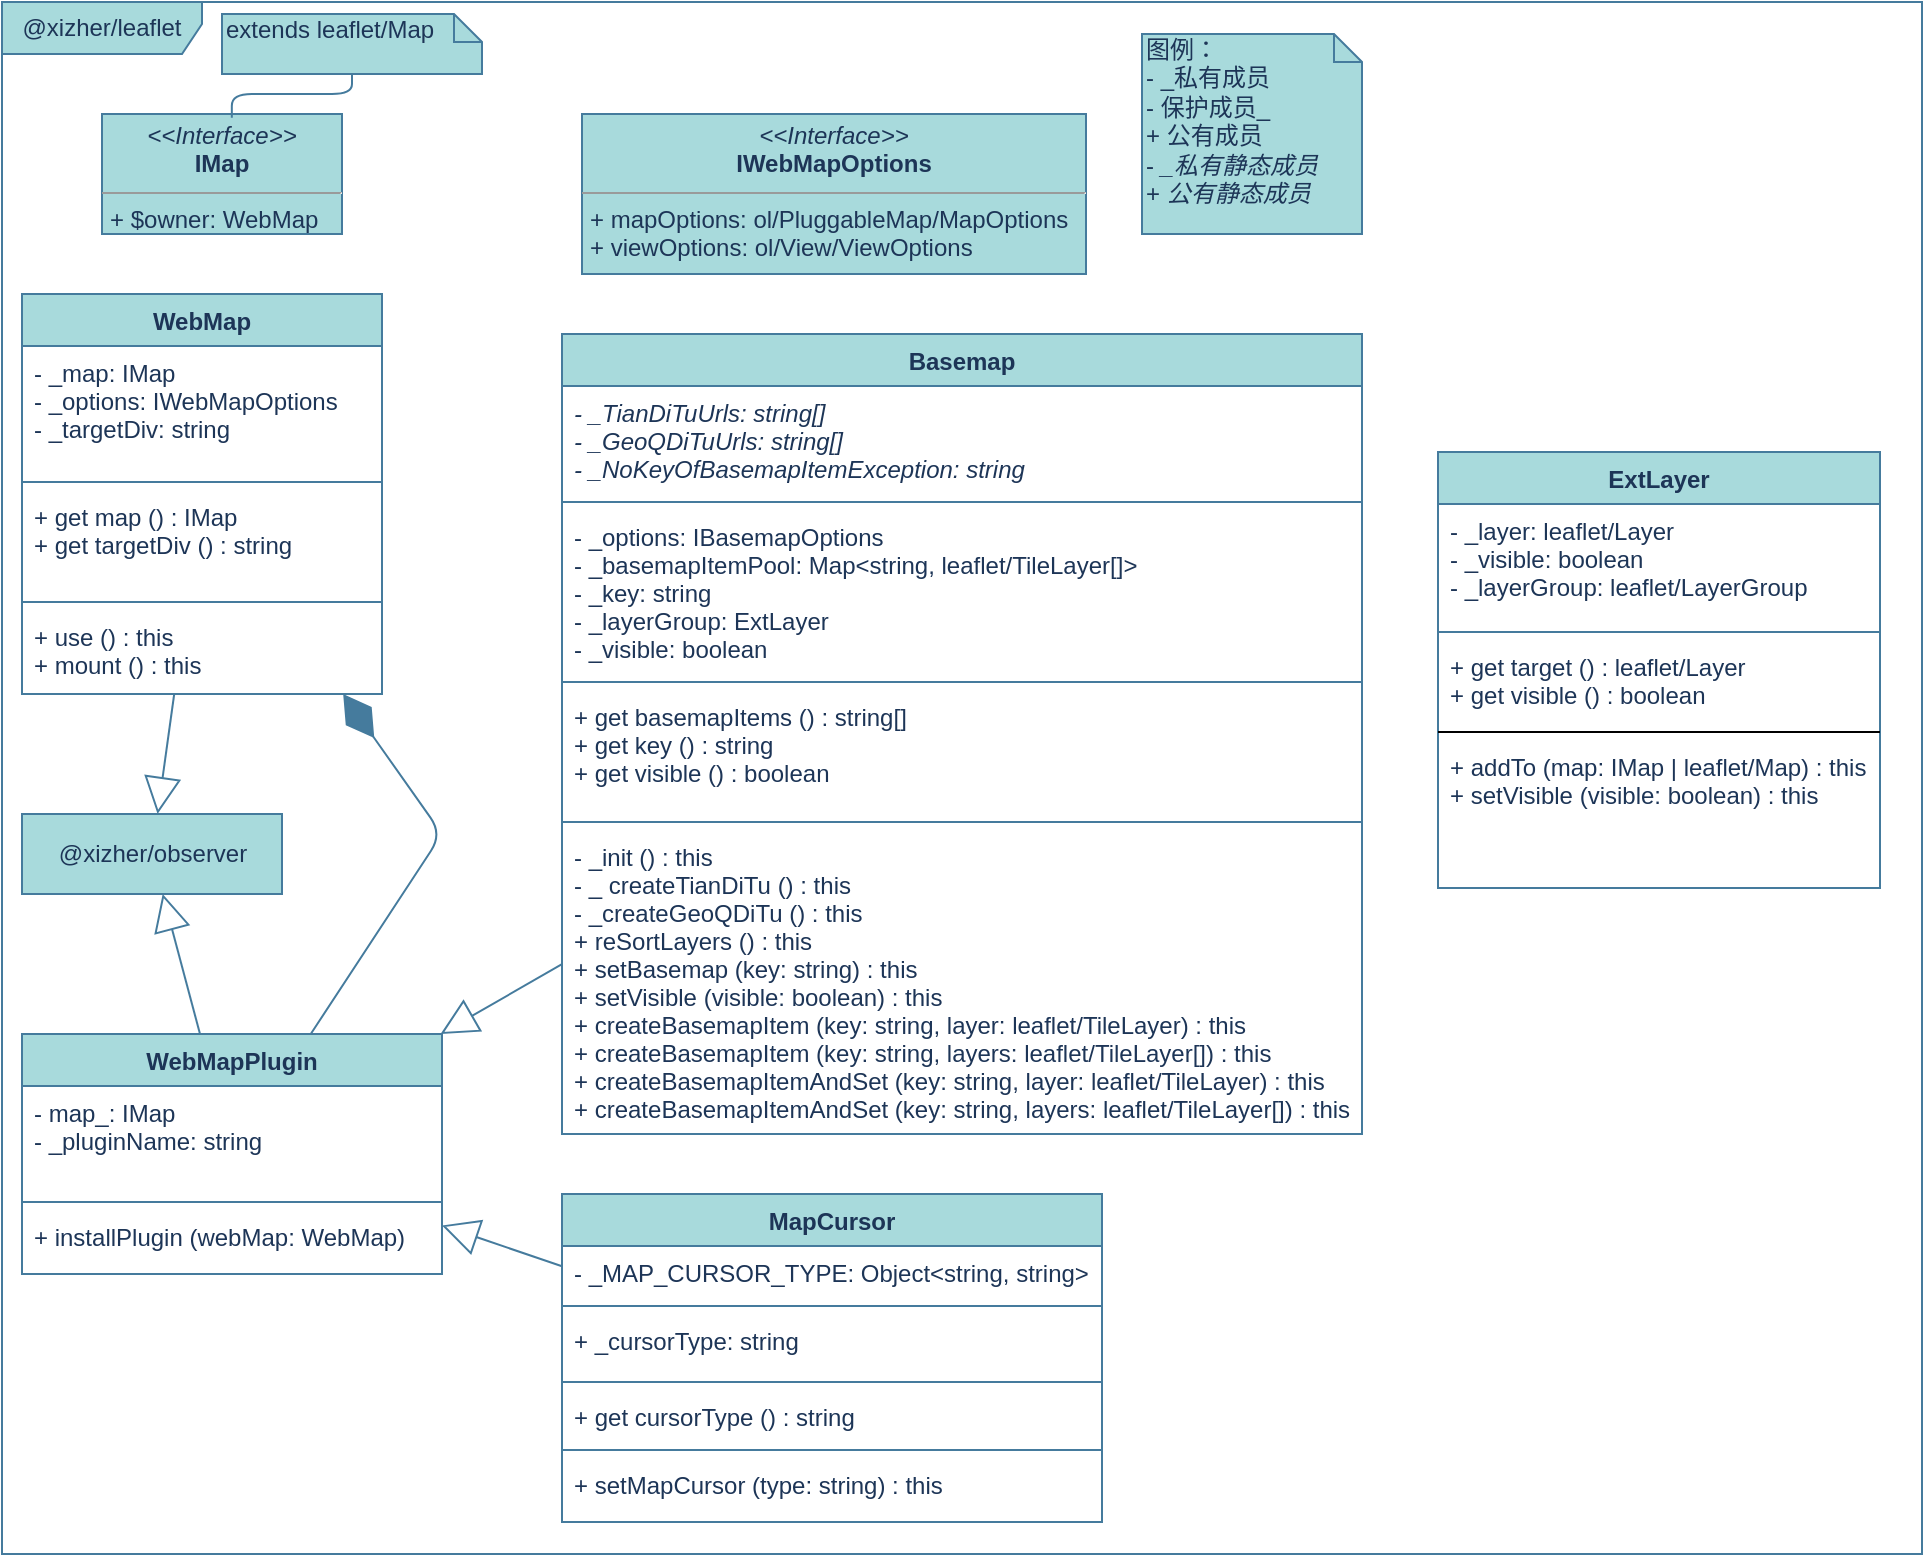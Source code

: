 <mxfile pages="1">
    <diagram id="DqdifTHHVnfIUrJruRQs" name="Page-1">
        <mxGraphModel dx="507" dy="264" grid="0" gridSize="10" guides="1" tooltips="1" connect="1" arrows="1" fold="1" page="0" pageScale="1" pageWidth="827" pageHeight="1169" background="#ffffff" math="0" shadow="0">
            <root>
                <mxCell id="0"/>
                <mxCell id="1" parent="0"/>
                <mxCell id="2" value="&lt;div&gt;图例：&lt;/div&gt;&lt;div&gt;- _私有成员&lt;/div&gt;&lt;div&gt;- 保护成员_&lt;/div&gt;&lt;div&gt;+ 公有成员&lt;/div&gt;&lt;div&gt;- &lt;i&gt;_私有静态成员&lt;/i&gt;&lt;/div&gt;&lt;div&gt;+ &lt;i&gt;公有静态成员&lt;/i&gt;&lt;/div&gt;" style="shape=note;whiteSpace=wrap;html=1;size=14;verticalAlign=top;align=left;spacingTop=-6;fillColor=#A8DADC;strokeColor=#457B9D;fontColor=#1D3557;" parent="1" vertex="1">
                    <mxGeometry x="580" y="140" width="110" height="100" as="geometry"/>
                </mxCell>
                <mxCell id="4" value="@xizher/leaflet" style="shape=umlFrame;whiteSpace=wrap;html=1;width=100;height=26;fillColor=#A8DADC;strokeColor=#457B9D;fontColor=#1D3557;" parent="1" vertex="1">
                    <mxGeometry x="10" y="124" width="960" height="776" as="geometry"/>
                </mxCell>
                <mxCell id="5" value="&lt;p style=&quot;margin: 0px ; margin-top: 4px ; text-align: center&quot;&gt;&lt;i&gt;&amp;lt;&amp;lt;Interface&amp;gt;&amp;gt;&lt;/i&gt;&lt;br&gt;&lt;b&gt;IMap&lt;/b&gt;&lt;/p&gt;&lt;hr size=&quot;1&quot;&gt;&lt;p style=&quot;margin: 0px ; margin-left: 4px&quot;&gt;+ $owner: WebMap&lt;/p&gt;&lt;p style=&quot;margin: 0px ; margin-left: 4px&quot;&gt;&lt;br&gt;&lt;/p&gt;" style="verticalAlign=top;align=left;overflow=fill;fontSize=12;fontFamily=Helvetica;html=1;fillColor=#A8DADC;strokeColor=#457B9D;fontColor=#1D3557;" parent="1" vertex="1">
                    <mxGeometry x="60" y="180" width="120" height="60" as="geometry"/>
                </mxCell>
                <mxCell id="8" value="extends leaflet/Map" style="shape=note;whiteSpace=wrap;html=1;size=14;verticalAlign=top;align=left;spacingTop=-6;fillColor=#A8DADC;strokeColor=#457B9D;fontColor=#1D3557;" parent="1" vertex="1">
                    <mxGeometry x="120" y="130" width="130" height="30" as="geometry"/>
                </mxCell>
                <mxCell id="9" value="" style="endArrow=none;html=1;edgeStyle=orthogonalEdgeStyle;entryX=0.5;entryY=1;entryDx=0;entryDy=0;entryPerimeter=0;exitX=0.541;exitY=0.032;exitDx=0;exitDy=0;exitPerimeter=0;strokeColor=#457B9D;fontColor=#1D3557;labelBackgroundColor=#F1FAEE;" parent="1" source="5" target="8" edge="1">
                    <mxGeometry relative="1" as="geometry">
                        <mxPoint x="30" y="280" as="sourcePoint"/>
                        <mxPoint x="190" y="280" as="targetPoint"/>
                    </mxGeometry>
                </mxCell>
                <mxCell id="10" value="" style="resizable=0;html=1;align=left;verticalAlign=bottom;fontSize=10;fillColor=#A8DADC;strokeColor=#457B9D;fontColor=#1D3557;labelBackgroundColor=#F1FAEE;" parent="9" connectable="0" vertex="1">
                    <mxGeometry x="-1" relative="1" as="geometry"/>
                </mxCell>
                <mxCell id="11" value="" style="resizable=0;html=1;align=right;verticalAlign=bottom;fontSize=10;fillColor=#A8DADC;strokeColor=#457B9D;fontColor=#1D3557;labelBackgroundColor=#F1FAEE;" parent="9" connectable="0" vertex="1">
                    <mxGeometry x="1" relative="1" as="geometry"/>
                </mxCell>
                <mxCell id="15" value="WebMap" style="swimlane;fontStyle=1;align=center;verticalAlign=top;childLayout=stackLayout;horizontal=1;startSize=26;horizontalStack=0;resizeParent=1;resizeParentMax=0;resizeLast=0;collapsible=1;marginBottom=0;fillColor=#A8DADC;strokeColor=#457B9D;fontColor=#1D3557;" parent="1" vertex="1">
                    <mxGeometry x="20" y="270" width="180" height="200" as="geometry"/>
                </mxCell>
                <mxCell id="16" value="- _map: IMap&#10;- _options: IWebMapOptions&#10;- _targetDiv: string" style="text;strokeColor=none;fillColor=none;align=left;verticalAlign=top;spacingLeft=4;spacingRight=4;overflow=hidden;rotatable=0;points=[[0,0.5],[1,0.5]];portConstraint=eastwest;fontColor=#1D3557;" parent="15" vertex="1">
                    <mxGeometry y="26" width="180" height="64" as="geometry"/>
                </mxCell>
                <mxCell id="19" value="" style="line;strokeWidth=1;fillColor=none;align=left;verticalAlign=middle;spacingTop=-1;spacingLeft=3;spacingRight=3;rotatable=0;labelPosition=right;points=[];portConstraint=eastwest;strokeColor=#457B9D;fontColor=#1D3557;labelBackgroundColor=#F1FAEE;" parent="15" vertex="1">
                    <mxGeometry y="90" width="180" height="8" as="geometry"/>
                </mxCell>
                <mxCell id="18" value="+ get map () : IMap&#10;+ get targetDiv () : string" style="text;strokeColor=none;fillColor=none;align=left;verticalAlign=top;spacingLeft=4;spacingRight=4;overflow=hidden;rotatable=0;points=[[0,0.5],[1,0.5]];portConstraint=eastwest;fontColor=#1D3557;" parent="15" vertex="1">
                    <mxGeometry y="98" width="180" height="52" as="geometry"/>
                </mxCell>
                <mxCell id="20" value="" style="line;strokeWidth=1;fillColor=none;align=left;verticalAlign=middle;spacingTop=-1;spacingLeft=3;spacingRight=3;rotatable=0;labelPosition=right;points=[];portConstraint=eastwest;strokeColor=#457B9D;fontColor=#1D3557;labelBackgroundColor=#F1FAEE;" parent="15" vertex="1">
                    <mxGeometry y="150" width="180" height="8" as="geometry"/>
                </mxCell>
                <mxCell id="21" value="+ use () : this&#10;+ mount () : this" style="text;strokeColor=none;fillColor=none;align=left;verticalAlign=top;spacingLeft=4;spacingRight=4;overflow=hidden;rotatable=0;points=[[0,0.5],[1,0.5]];portConstraint=eastwest;fontColor=#1D3557;" parent="15" vertex="1">
                    <mxGeometry y="158" width="180" height="42" as="geometry"/>
                </mxCell>
                <mxCell id="22" value="WebMapPlugin" style="swimlane;fontStyle=1;align=center;verticalAlign=top;childLayout=stackLayout;horizontal=1;startSize=26;horizontalStack=0;resizeParent=1;resizeParentMax=0;resizeLast=0;collapsible=1;marginBottom=0;fillColor=#A8DADC;strokeColor=#457B9D;fontColor=#1D3557;" parent="1" vertex="1">
                    <mxGeometry x="20" y="640" width="210" height="120" as="geometry"/>
                </mxCell>
                <mxCell id="23" value="- map_: IMap&#10;- _pluginName: string" style="text;strokeColor=none;fillColor=none;align=left;verticalAlign=top;spacingLeft=4;spacingRight=4;overflow=hidden;rotatable=0;points=[[0,0.5],[1,0.5]];portConstraint=eastwest;fontColor=#1D3557;" parent="22" vertex="1">
                    <mxGeometry y="26" width="210" height="54" as="geometry"/>
                </mxCell>
                <mxCell id="24" value="" style="line;strokeWidth=1;fillColor=none;align=left;verticalAlign=middle;spacingTop=-1;spacingLeft=3;spacingRight=3;rotatable=0;labelPosition=right;points=[];portConstraint=eastwest;strokeColor=#457B9D;fontColor=#1D3557;labelBackgroundColor=#F1FAEE;" parent="22" vertex="1">
                    <mxGeometry y="80" width="210" height="8" as="geometry"/>
                </mxCell>
                <mxCell id="25" value="+ installPlugin (webMap: WebMap)" style="text;strokeColor=none;fillColor=none;align=left;verticalAlign=top;spacingLeft=4;spacingRight=4;overflow=hidden;rotatable=0;points=[[0,0.5],[1,0.5]];portConstraint=eastwest;fontColor=#1D3557;" parent="22" vertex="1">
                    <mxGeometry y="88" width="210" height="32" as="geometry"/>
                </mxCell>
                <mxCell id="30" value="&lt;p style=&quot;margin: 0px ; margin-top: 4px ; text-align: center&quot;&gt;&lt;i&gt;&amp;lt;&amp;lt;Interface&amp;gt;&amp;gt;&lt;/i&gt;&lt;br&gt;&lt;b&gt;IWebMapOptions&lt;/b&gt;&lt;/p&gt;&lt;hr size=&quot;1&quot;&gt;&lt;p style=&quot;margin: 0px ; margin-left: 4px&quot;&gt;+ mapOptions: ol/PluggableMap/MapOptions&lt;br&gt;+ viewOptions: ol/View/ViewOptions&lt;/p&gt;&lt;p style=&quot;margin: 0px ; margin-left: 4px&quot;&gt;&lt;br&gt;&lt;/p&gt;" style="verticalAlign=top;align=left;overflow=fill;fontSize=12;fontFamily=Helvetica;html=1;fillColor=#A8DADC;strokeColor=#457B9D;fontColor=#1D3557;" parent="1" vertex="1">
                    <mxGeometry x="300" y="180" width="252" height="80" as="geometry"/>
                </mxCell>
                <mxCell id="31" value="" style="endArrow=diamondThin;endFill=1;endSize=24;html=1;strokeColor=#457B9D;fontColor=#1D3557;labelBackgroundColor=#F1FAEE;" parent="1" source="22" target="15" edge="1">
                    <mxGeometry width="160" relative="1" as="geometry">
                        <mxPoint x="290" y="490" as="sourcePoint"/>
                        <mxPoint x="450" y="490" as="targetPoint"/>
                        <Array as="points">
                            <mxPoint x="230" y="540"/>
                        </Array>
                    </mxGeometry>
                </mxCell>
                <mxCell id="32" value="@xizher/observer" style="html=1;fillColor=#A8DADC;strokeColor=#457B9D;fontColor=#1D3557;" parent="1" vertex="1">
                    <mxGeometry x="20" y="530" width="130" height="40" as="geometry"/>
                </mxCell>
                <mxCell id="34" value="" style="endArrow=block;endSize=16;endFill=0;html=1;strokeColor=#457B9D;fontColor=#1D3557;labelBackgroundColor=#F1FAEE;" parent="1" source="22" target="32" edge="1">
                    <mxGeometry x="-0.2" y="-8" width="160" relative="1" as="geometry">
                        <mxPoint x="400" y="740" as="sourcePoint"/>
                        <mxPoint x="560" y="740" as="targetPoint"/>
                        <mxPoint as="offset"/>
                    </mxGeometry>
                </mxCell>
                <mxCell id="35" value="" style="endArrow=block;endSize=16;endFill=0;html=1;strokeColor=#457B9D;fontColor=#1D3557;labelBackgroundColor=#F1FAEE;" parent="1" source="15" target="32" edge="1">
                    <mxGeometry x="-0.2" y="-8" width="160" relative="1" as="geometry">
                        <mxPoint x="119" y="650" as="sourcePoint"/>
                        <mxPoint x="100.333" y="580" as="targetPoint"/>
                        <mxPoint as="offset"/>
                    </mxGeometry>
                </mxCell>
                <mxCell id="36" value="Basemap" style="swimlane;fontStyle=1;align=center;verticalAlign=top;childLayout=stackLayout;horizontal=1;startSize=26;horizontalStack=0;resizeParent=1;resizeParentMax=0;resizeLast=0;collapsible=1;marginBottom=0;fillColor=#A8DADC;strokeColor=#457B9D;fontColor=#1D3557;" parent="1" vertex="1">
                    <mxGeometry x="290" y="290" width="400" height="400" as="geometry"/>
                </mxCell>
                <mxCell id="37" value="- _TianDiTuUrls: string[]&#10;- _GeoQDiTuUrls: string[]&#10;- _NoKeyOfBasemapItemException: string" style="text;strokeColor=none;fillColor=none;align=left;verticalAlign=top;spacingLeft=4;spacingRight=4;overflow=hidden;rotatable=0;points=[[0,0.5],[1,0.5]];portConstraint=eastwest;fontStyle=2;fontColor=#1D3557;" parent="36" vertex="1">
                    <mxGeometry y="26" width="400" height="54" as="geometry"/>
                </mxCell>
                <mxCell id="38" value="" style="line;strokeWidth=1;fillColor=none;align=left;verticalAlign=middle;spacingTop=-1;spacingLeft=3;spacingRight=3;rotatable=0;labelPosition=right;points=[];portConstraint=eastwest;strokeColor=#457B9D;fontColor=#1D3557;labelBackgroundColor=#F1FAEE;" parent="36" vertex="1">
                    <mxGeometry y="80" width="400" height="8" as="geometry"/>
                </mxCell>
                <mxCell id="43" value="- _options: IBasemapOptions&#10;- _basemapItemPool: Map&lt;string, leaflet/TileLayer[]&gt;&#10;- _key: string&#10;- _layerGroup: ExtLayer&#10;- _visible: boolean" style="text;strokeColor=none;fillColor=none;align=left;verticalAlign=top;spacingLeft=4;spacingRight=4;overflow=hidden;rotatable=0;points=[[0,0.5],[1,0.5]];portConstraint=eastwest;fontColor=#1D3557;" parent="36" vertex="1">
                    <mxGeometry y="88" width="400" height="82" as="geometry"/>
                </mxCell>
                <mxCell id="42" value="" style="line;strokeWidth=1;fillColor=none;align=left;verticalAlign=middle;spacingTop=-1;spacingLeft=3;spacingRight=3;rotatable=0;labelPosition=right;points=[];portConstraint=eastwest;strokeColor=#457B9D;fontColor=#1D3557;labelBackgroundColor=#F1FAEE;" parent="36" vertex="1">
                    <mxGeometry y="170" width="400" height="8" as="geometry"/>
                </mxCell>
                <mxCell id="39" value="+ get basemapItems () : string[]&#10;+ get key () : string&#10;+ get visible () : boolean" style="text;strokeColor=none;fillColor=none;align=left;verticalAlign=top;spacingLeft=4;spacingRight=4;overflow=hidden;rotatable=0;points=[[0,0.5],[1,0.5]];portConstraint=eastwest;fontColor=#1D3557;" parent="36" vertex="1">
                    <mxGeometry y="178" width="400" height="62" as="geometry"/>
                </mxCell>
                <mxCell id="44" value="" style="line;strokeWidth=1;fillColor=none;align=left;verticalAlign=middle;spacingTop=-1;spacingLeft=3;spacingRight=3;rotatable=0;labelPosition=right;points=[];portConstraint=eastwest;strokeColor=#457B9D;fontColor=#1D3557;labelBackgroundColor=#F1FAEE;" parent="36" vertex="1">
                    <mxGeometry y="240" width="400" height="8" as="geometry"/>
                </mxCell>
                <mxCell id="45" value="- _init () : this&#10;- _ createTianDiTu () : this&#10;- _createGeoQDiTu () : this&#10;+ reSortLayers () : this&#10;+ setBasemap (key: string) : this&#10;+ setVisible (visible: boolean) : this&#10;+ createBasemapItem (key: string, layer: leaflet/TileLayer) : this&#10;+ createBasemapItem (key: string, layers: leaflet/TileLayer[]) : this&#10;+ createBasemapItemAndSet (key: string, layer: leaflet/TileLayer) : this&#10;+ createBasemapItemAndSet (key: string, layers: leaflet/TileLayer[]) : this" style="text;strokeColor=none;fillColor=none;align=left;verticalAlign=top;spacingLeft=4;spacingRight=4;overflow=hidden;rotatable=0;points=[[0,0.5],[1,0.5]];portConstraint=eastwest;fontColor=#1D3557;" parent="36" vertex="1">
                    <mxGeometry y="248" width="400" height="152" as="geometry"/>
                </mxCell>
                <mxCell id="41" value="" style="endArrow=block;endSize=16;endFill=0;html=1;strokeColor=#457B9D;fontColor=#1D3557;labelBackgroundColor=#F1FAEE;" parent="1" source="36" target="22" edge="1">
                    <mxGeometry width="160" relative="1" as="geometry">
                        <mxPoint x="320" y="660" as="sourcePoint"/>
                        <mxPoint x="480" y="660" as="targetPoint"/>
                    </mxGeometry>
                </mxCell>
                <mxCell id="46" value="MapCursor" style="swimlane;fontStyle=1;align=center;verticalAlign=top;childLayout=stackLayout;horizontal=1;startSize=26;horizontalStack=0;resizeParent=1;resizeParentMax=0;resizeLast=0;collapsible=1;marginBottom=0;fillColor=#A8DADC;strokeColor=#457B9D;fontColor=#1D3557;" parent="1" vertex="1">
                    <mxGeometry x="290" y="720" width="270" height="164" as="geometry"/>
                </mxCell>
                <mxCell id="51" value="- _MAP_CURSOR_TYPE: Object&lt;string, string&gt;" style="text;strokeColor=none;fillColor=none;align=left;verticalAlign=top;spacingLeft=4;spacingRight=4;overflow=hidden;rotatable=0;points=[[0,0.5],[1,0.5]];portConstraint=eastwest;fontColor=#1D3557;" parent="46" vertex="1">
                    <mxGeometry y="26" width="270" height="26" as="geometry"/>
                </mxCell>
                <mxCell id="50" value="" style="line;strokeWidth=1;fillColor=none;align=left;verticalAlign=middle;spacingTop=-1;spacingLeft=3;spacingRight=3;rotatable=0;labelPosition=right;points=[];portConstraint=eastwest;strokeColor=#457B9D;fontColor=#1D3557;labelBackgroundColor=#F1FAEE;" parent="46" vertex="1">
                    <mxGeometry y="52" width="270" height="8" as="geometry"/>
                </mxCell>
                <mxCell id="47" value="+ _cursorType: string" style="text;strokeColor=none;fillColor=none;align=left;verticalAlign=top;spacingLeft=4;spacingRight=4;overflow=hidden;rotatable=0;points=[[0,0.5],[1,0.5]];portConstraint=eastwest;fontColor=#1D3557;" parent="46" vertex="1">
                    <mxGeometry y="60" width="270" height="30" as="geometry"/>
                </mxCell>
                <mxCell id="53" value="" style="line;strokeWidth=1;fillColor=none;align=left;verticalAlign=middle;spacingTop=-1;spacingLeft=3;spacingRight=3;rotatable=0;labelPosition=right;points=[];portConstraint=eastwest;strokeColor=#457B9D;fontColor=#1D3557;labelBackgroundColor=#F1FAEE;" parent="46" vertex="1">
                    <mxGeometry y="90" width="270" height="8" as="geometry"/>
                </mxCell>
                <mxCell id="54" value="+ get cursorType () : string" style="text;strokeColor=none;fillColor=none;align=left;verticalAlign=top;spacingLeft=4;spacingRight=4;overflow=hidden;rotatable=0;points=[[0,0.5],[1,0.5]];portConstraint=eastwest;fontColor=#1D3557;" parent="46" vertex="1">
                    <mxGeometry y="98" width="270" height="26" as="geometry"/>
                </mxCell>
                <mxCell id="48" value="" style="line;strokeWidth=1;fillColor=none;align=left;verticalAlign=middle;spacingTop=-1;spacingLeft=3;spacingRight=3;rotatable=0;labelPosition=right;points=[];portConstraint=eastwest;strokeColor=#457B9D;fontColor=#1D3557;labelBackgroundColor=#F1FAEE;" parent="46" vertex="1">
                    <mxGeometry y="124" width="270" height="8" as="geometry"/>
                </mxCell>
                <mxCell id="49" value="+ setMapCursor (type: string) : this" style="text;strokeColor=none;fillColor=none;align=left;verticalAlign=top;spacingLeft=4;spacingRight=4;overflow=hidden;rotatable=0;points=[[0,0.5],[1,0.5]];portConstraint=eastwest;fontColor=#1D3557;" parent="46" vertex="1">
                    <mxGeometry y="132" width="270" height="32" as="geometry"/>
                </mxCell>
                <mxCell id="52" value="" style="endArrow=block;endSize=16;endFill=0;html=1;strokeColor=#457B9D;fontColor=#1D3557;labelBackgroundColor=#F1FAEE;" parent="1" source="46" target="22" edge="1">
                    <mxGeometry x="-0.125" width="160" relative="1" as="geometry">
                        <mxPoint x="90" y="840" as="sourcePoint"/>
                        <mxPoint x="250" y="840" as="targetPoint"/>
                        <mxPoint as="offset"/>
                    </mxGeometry>
                </mxCell>
                <mxCell id="55" value="ExtLayer" style="swimlane;fontStyle=1;align=center;verticalAlign=top;childLayout=stackLayout;horizontal=1;startSize=26;horizontalStack=0;resizeParent=1;resizeParentMax=0;resizeLast=0;collapsible=1;marginBottom=0;fillColor=#A8DADC;strokeColor=#457B9D;fontColor=#1D3557;" vertex="1" parent="1">
                    <mxGeometry x="728" y="349" width="221" height="218" as="geometry"/>
                </mxCell>
                <mxCell id="56" value="- _layer: leaflet/Layer&#10;- _visible: boolean&#10;- _layerGroup: leaflet/LayerGroup" style="text;strokeColor=none;fillColor=none;align=left;verticalAlign=top;spacingLeft=4;spacingRight=4;overflow=hidden;rotatable=0;points=[[0,0.5],[1,0.5]];portConstraint=eastwest;fontColor=#1D3557;" vertex="1" parent="55">
                    <mxGeometry y="26" width="221" height="60" as="geometry"/>
                </mxCell>
                <mxCell id="57" value="" style="line;strokeWidth=1;fillColor=none;align=left;verticalAlign=middle;spacingTop=-1;spacingLeft=3;spacingRight=3;rotatable=0;labelPosition=right;points=[];portConstraint=eastwest;labelBackgroundColor=#F1FAEE;strokeColor=#457B9D;fontColor=#1D3557;" vertex="1" parent="55">
                    <mxGeometry y="86" width="221" height="8" as="geometry"/>
                </mxCell>
                <mxCell id="58" value="+ get target () : leaflet/Layer&#10;+ get visible () : boolean" style="text;strokeColor=none;fillColor=none;align=left;verticalAlign=top;spacingLeft=4;spacingRight=4;overflow=hidden;rotatable=0;points=[[0,0.5],[1,0.5]];portConstraint=eastwest;fontColor=#1D3557;" vertex="1" parent="55">
                    <mxGeometry y="94" width="221" height="42" as="geometry"/>
                </mxCell>
                <mxCell id="60" value="" style="line;strokeWidth=1;align=left;verticalAlign=middle;spacingTop=-1;spacingLeft=3;spacingRight=3;rotatable=0;labelPosition=right;points=[];portConstraint=eastwest;rounded=0;sketch=0;fontColor=#ffffff;fillColor=#000000;strokeColor=#000000;" vertex="1" parent="55">
                    <mxGeometry y="136" width="221" height="8" as="geometry"/>
                </mxCell>
                <mxCell id="59" value="+ addTo (map: IMap | leaflet/Map) : this&#10;+ setVisible (visible: boolean) : this" style="text;strokeColor=none;fillColor=none;align=left;verticalAlign=top;spacingLeft=4;spacingRight=4;overflow=hidden;rotatable=0;points=[[0,0.5],[1,0.5]];portConstraint=eastwest;fontColor=#1D3557;" vertex="1" parent="55">
                    <mxGeometry y="144" width="221" height="74" as="geometry"/>
                </mxCell>
            </root>
        </mxGraphModel>
    </diagram>
</mxfile>